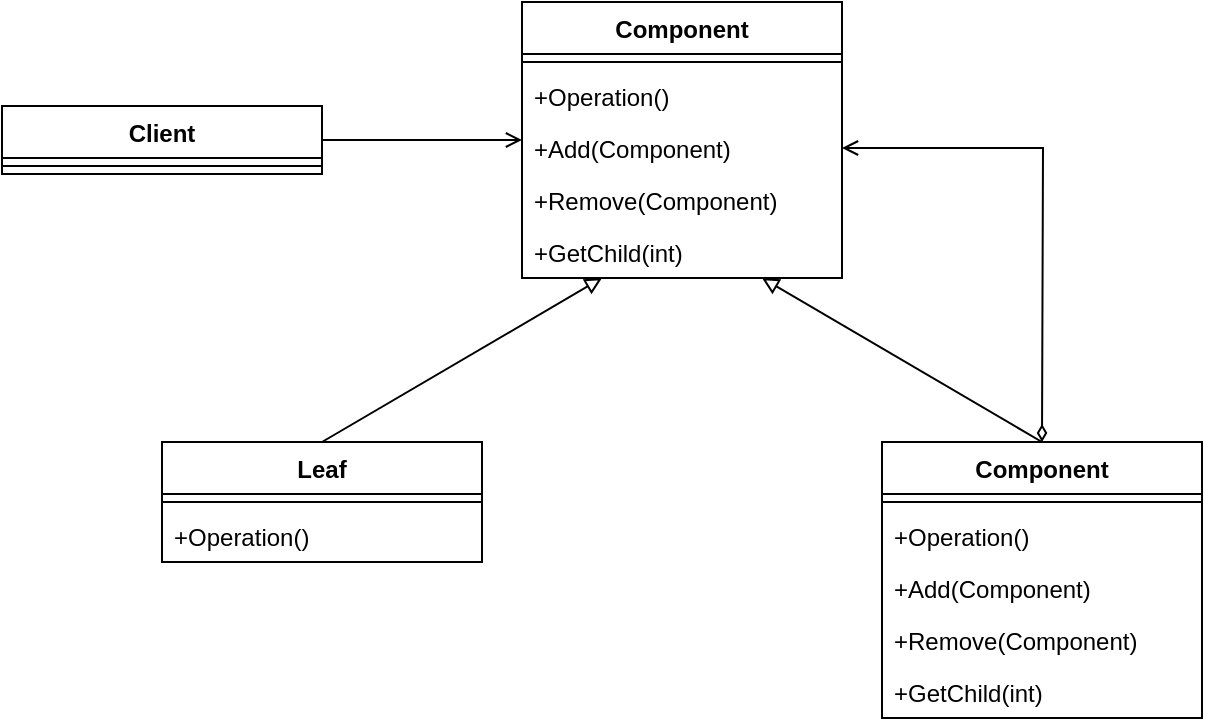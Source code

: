 <mxfile version="22.1.11" type="device">
  <diagram name="第 1 页" id="K7Hk2lOXMnllr51TvZbs">
    <mxGraphModel dx="1434" dy="844" grid="1" gridSize="10" guides="1" tooltips="1" connect="1" arrows="1" fold="1" page="1" pageScale="1" pageWidth="827" pageHeight="1169" math="0" shadow="0">
      <root>
        <mxCell id="0" />
        <mxCell id="1" parent="0" />
        <mxCell id="j9DZMwMV8HznVwxYOHaE-1" value="Component" style="swimlane;fontStyle=1;align=center;verticalAlign=top;childLayout=stackLayout;horizontal=1;startSize=26;horizontalStack=0;resizeParent=1;resizeParentMax=0;resizeLast=0;collapsible=1;marginBottom=0;whiteSpace=wrap;html=1;" vertex="1" parent="1">
          <mxGeometry x="340" y="260" width="160" height="138" as="geometry">
            <mxRectangle x="340" y="260" width="110" height="30" as="alternateBounds" />
          </mxGeometry>
        </mxCell>
        <mxCell id="j9DZMwMV8HznVwxYOHaE-3" value="" style="line;strokeWidth=1;fillColor=none;align=left;verticalAlign=middle;spacingTop=-1;spacingLeft=3;spacingRight=3;rotatable=0;labelPosition=right;points=[];portConstraint=eastwest;strokeColor=inherit;" vertex="1" parent="j9DZMwMV8HznVwxYOHaE-1">
          <mxGeometry y="26" width="160" height="8" as="geometry" />
        </mxCell>
        <mxCell id="j9DZMwMV8HznVwxYOHaE-4" value="+Operation()" style="text;strokeColor=none;fillColor=none;align=left;verticalAlign=top;spacingLeft=4;spacingRight=4;overflow=hidden;rotatable=0;points=[[0,0.5],[1,0.5]];portConstraint=eastwest;whiteSpace=wrap;html=1;" vertex="1" parent="j9DZMwMV8HznVwxYOHaE-1">
          <mxGeometry y="34" width="160" height="26" as="geometry" />
        </mxCell>
        <mxCell id="j9DZMwMV8HznVwxYOHaE-27" style="edgeStyle=orthogonalEdgeStyle;rounded=0;orthogonalLoop=1;jettySize=auto;html=1;exitX=1;exitY=0.5;exitDx=0;exitDy=0;endArrow=diamondThin;endFill=0;startArrow=open;startFill=0;" edge="1" parent="j9DZMwMV8HznVwxYOHaE-1" source="j9DZMwMV8HznVwxYOHaE-5">
          <mxGeometry relative="1" as="geometry">
            <mxPoint x="260" y="220" as="targetPoint" />
          </mxGeometry>
        </mxCell>
        <mxCell id="j9DZMwMV8HznVwxYOHaE-5" value="+Add(Component)" style="text;strokeColor=none;fillColor=none;align=left;verticalAlign=top;spacingLeft=4;spacingRight=4;overflow=hidden;rotatable=0;points=[[0,0.5],[1,0.5]];portConstraint=eastwest;whiteSpace=wrap;html=1;" vertex="1" parent="j9DZMwMV8HznVwxYOHaE-1">
          <mxGeometry y="60" width="160" height="26" as="geometry" />
        </mxCell>
        <mxCell id="j9DZMwMV8HznVwxYOHaE-6" value="+Remove(Component)" style="text;strokeColor=none;fillColor=none;align=left;verticalAlign=top;spacingLeft=4;spacingRight=4;overflow=hidden;rotatable=0;points=[[0,0.5],[1,0.5]];portConstraint=eastwest;whiteSpace=wrap;html=1;" vertex="1" parent="j9DZMwMV8HznVwxYOHaE-1">
          <mxGeometry y="86" width="160" height="26" as="geometry" />
        </mxCell>
        <mxCell id="j9DZMwMV8HznVwxYOHaE-7" value="+GetChild(int)" style="text;strokeColor=none;fillColor=none;align=left;verticalAlign=top;spacingLeft=4;spacingRight=4;overflow=hidden;rotatable=0;points=[[0,0.5],[1,0.5]];portConstraint=eastwest;whiteSpace=wrap;html=1;" vertex="1" parent="j9DZMwMV8HznVwxYOHaE-1">
          <mxGeometry y="112" width="160" height="26" as="geometry" />
        </mxCell>
        <mxCell id="j9DZMwMV8HznVwxYOHaE-25" style="edgeStyle=none;rounded=0;orthogonalLoop=1;jettySize=auto;html=1;exitX=0.5;exitY=0;exitDx=0;exitDy=0;entryX=0.25;entryY=1;entryDx=0;entryDy=0;endArrow=block;endFill=0;" edge="1" parent="1" source="j9DZMwMV8HznVwxYOHaE-8" target="j9DZMwMV8HznVwxYOHaE-1">
          <mxGeometry relative="1" as="geometry" />
        </mxCell>
        <mxCell id="j9DZMwMV8HznVwxYOHaE-8" value="Leaf" style="swimlane;fontStyle=1;align=center;verticalAlign=top;childLayout=stackLayout;horizontal=1;startSize=26;horizontalStack=0;resizeParent=1;resizeParentMax=0;resizeLast=0;collapsible=1;marginBottom=0;whiteSpace=wrap;html=1;" vertex="1" parent="1">
          <mxGeometry x="160" y="480" width="160" height="60" as="geometry" />
        </mxCell>
        <mxCell id="j9DZMwMV8HznVwxYOHaE-10" value="" style="line;strokeWidth=1;fillColor=none;align=left;verticalAlign=middle;spacingTop=-1;spacingLeft=3;spacingRight=3;rotatable=0;labelPosition=right;points=[];portConstraint=eastwest;strokeColor=inherit;" vertex="1" parent="j9DZMwMV8HznVwxYOHaE-8">
          <mxGeometry y="26" width="160" height="8" as="geometry" />
        </mxCell>
        <mxCell id="j9DZMwMV8HznVwxYOHaE-11" value="+Operation()" style="text;strokeColor=none;fillColor=none;align=left;verticalAlign=top;spacingLeft=4;spacingRight=4;overflow=hidden;rotatable=0;points=[[0,0.5],[1,0.5]];portConstraint=eastwest;whiteSpace=wrap;html=1;" vertex="1" parent="j9DZMwMV8HznVwxYOHaE-8">
          <mxGeometry y="34" width="160" height="26" as="geometry" />
        </mxCell>
        <mxCell id="j9DZMwMV8HznVwxYOHaE-26" style="edgeStyle=none;rounded=0;orthogonalLoop=1;jettySize=auto;html=1;exitX=0.5;exitY=0;exitDx=0;exitDy=0;entryX=0.75;entryY=1;entryDx=0;entryDy=0;endArrow=block;endFill=0;" edge="1" parent="1" source="j9DZMwMV8HznVwxYOHaE-12" target="j9DZMwMV8HznVwxYOHaE-1">
          <mxGeometry relative="1" as="geometry" />
        </mxCell>
        <mxCell id="j9DZMwMV8HznVwxYOHaE-12" value="Component" style="swimlane;fontStyle=1;align=center;verticalAlign=top;childLayout=stackLayout;horizontal=1;startSize=26;horizontalStack=0;resizeParent=1;resizeParentMax=0;resizeLast=0;collapsible=1;marginBottom=0;whiteSpace=wrap;html=1;" vertex="1" parent="1">
          <mxGeometry x="520" y="480" width="160" height="138" as="geometry" />
        </mxCell>
        <mxCell id="j9DZMwMV8HznVwxYOHaE-13" value="" style="line;strokeWidth=1;fillColor=none;align=left;verticalAlign=middle;spacingTop=-1;spacingLeft=3;spacingRight=3;rotatable=0;labelPosition=right;points=[];portConstraint=eastwest;strokeColor=inherit;" vertex="1" parent="j9DZMwMV8HznVwxYOHaE-12">
          <mxGeometry y="26" width="160" height="8" as="geometry" />
        </mxCell>
        <mxCell id="j9DZMwMV8HznVwxYOHaE-14" value="+Operation()" style="text;strokeColor=none;fillColor=none;align=left;verticalAlign=top;spacingLeft=4;spacingRight=4;overflow=hidden;rotatable=0;points=[[0,0.5],[1,0.5]];portConstraint=eastwest;whiteSpace=wrap;html=1;" vertex="1" parent="j9DZMwMV8HznVwxYOHaE-12">
          <mxGeometry y="34" width="160" height="26" as="geometry" />
        </mxCell>
        <mxCell id="j9DZMwMV8HznVwxYOHaE-15" value="+Add(Component)" style="text;strokeColor=none;fillColor=none;align=left;verticalAlign=top;spacingLeft=4;spacingRight=4;overflow=hidden;rotatable=0;points=[[0,0.5],[1,0.5]];portConstraint=eastwest;whiteSpace=wrap;html=1;" vertex="1" parent="j9DZMwMV8HznVwxYOHaE-12">
          <mxGeometry y="60" width="160" height="26" as="geometry" />
        </mxCell>
        <mxCell id="j9DZMwMV8HznVwxYOHaE-16" value="+Remove(Component)" style="text;strokeColor=none;fillColor=none;align=left;verticalAlign=top;spacingLeft=4;spacingRight=4;overflow=hidden;rotatable=0;points=[[0,0.5],[1,0.5]];portConstraint=eastwest;whiteSpace=wrap;html=1;" vertex="1" parent="j9DZMwMV8HznVwxYOHaE-12">
          <mxGeometry y="86" width="160" height="26" as="geometry" />
        </mxCell>
        <mxCell id="j9DZMwMV8HznVwxYOHaE-17" value="+GetChild(int)" style="text;strokeColor=none;fillColor=none;align=left;verticalAlign=top;spacingLeft=4;spacingRight=4;overflow=hidden;rotatable=0;points=[[0,0.5],[1,0.5]];portConstraint=eastwest;whiteSpace=wrap;html=1;" vertex="1" parent="j9DZMwMV8HznVwxYOHaE-12">
          <mxGeometry y="112" width="160" height="26" as="geometry" />
        </mxCell>
        <mxCell id="j9DZMwMV8HznVwxYOHaE-21" style="edgeStyle=none;rounded=0;orthogonalLoop=1;jettySize=auto;html=1;exitX=1;exitY=0.5;exitDx=0;exitDy=0;endArrow=open;endFill=0;" edge="1" parent="1" source="j9DZMwMV8HznVwxYOHaE-18" target="j9DZMwMV8HznVwxYOHaE-1">
          <mxGeometry relative="1" as="geometry" />
        </mxCell>
        <mxCell id="j9DZMwMV8HznVwxYOHaE-18" value="Client" style="swimlane;fontStyle=1;align=center;verticalAlign=top;childLayout=stackLayout;horizontal=1;startSize=26;horizontalStack=0;resizeParent=1;resizeParentMax=0;resizeLast=0;collapsible=1;marginBottom=0;whiteSpace=wrap;html=1;" vertex="1" parent="1">
          <mxGeometry x="80" y="312" width="160" height="34" as="geometry" />
        </mxCell>
        <mxCell id="j9DZMwMV8HznVwxYOHaE-19" value="" style="line;strokeWidth=1;fillColor=none;align=left;verticalAlign=middle;spacingTop=-1;spacingLeft=3;spacingRight=3;rotatable=0;labelPosition=right;points=[];portConstraint=eastwest;strokeColor=inherit;" vertex="1" parent="j9DZMwMV8HznVwxYOHaE-18">
          <mxGeometry y="26" width="160" height="8" as="geometry" />
        </mxCell>
      </root>
    </mxGraphModel>
  </diagram>
</mxfile>
